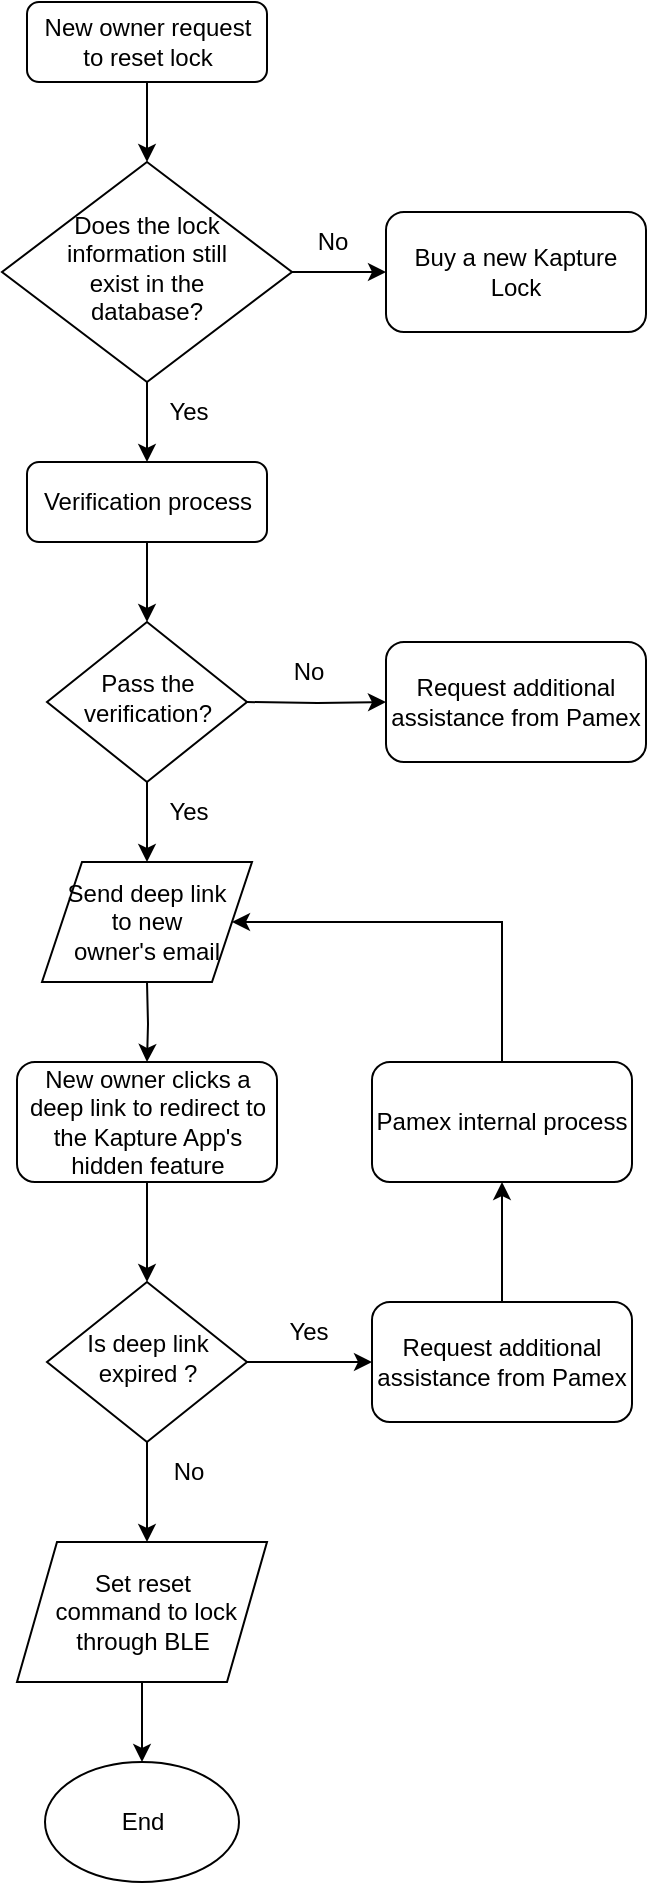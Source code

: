 <mxfile version="21.3.4" type="github">
  <diagram id="C5RBs43oDa-KdzZeNtuy" name="Page-1">
    <mxGraphModel dx="1007" dy="506" grid="1" gridSize="10" guides="1" tooltips="1" connect="1" arrows="1" fold="1" page="1" pageScale="1" pageWidth="827" pageHeight="1169" math="0" shadow="0">
      <root>
        <mxCell id="WIyWlLk6GJQsqaUBKTNV-0" />
        <mxCell id="WIyWlLk6GJQsqaUBKTNV-1" parent="WIyWlLk6GJQsqaUBKTNV-0" />
        <mxCell id="nUuFuTUnywf7_QC4D2Dj-24" style="edgeStyle=orthogonalEdgeStyle;rounded=0;orthogonalLoop=1;jettySize=auto;html=1;exitX=0.5;exitY=1;exitDx=0;exitDy=0;entryX=0.5;entryY=0;entryDx=0;entryDy=0;" edge="1" parent="WIyWlLk6GJQsqaUBKTNV-1" source="nUuFuTUnywf7_QC4D2Dj-0" target="nUuFuTUnywf7_QC4D2Dj-23">
          <mxGeometry relative="1" as="geometry" />
        </mxCell>
        <mxCell id="nUuFuTUnywf7_QC4D2Dj-0" value="New owner request &lt;br&gt;to reset lock" style="rounded=1;whiteSpace=wrap;html=1;fontSize=12;glass=0;strokeWidth=1;shadow=0;" vertex="1" parent="WIyWlLk6GJQsqaUBKTNV-1">
          <mxGeometry x="302.5" y="40" width="120" height="40" as="geometry" />
        </mxCell>
        <mxCell id="nUuFuTUnywf7_QC4D2Dj-27" style="edgeStyle=orthogonalEdgeStyle;rounded=0;orthogonalLoop=1;jettySize=auto;html=1;exitX=0.5;exitY=1;exitDx=0;exitDy=0;entryX=0.5;entryY=0;entryDx=0;entryDy=0;" edge="1" parent="WIyWlLk6GJQsqaUBKTNV-1" source="nUuFuTUnywf7_QC4D2Dj-1" target="nUuFuTUnywf7_QC4D2Dj-3">
          <mxGeometry relative="1" as="geometry" />
        </mxCell>
        <mxCell id="nUuFuTUnywf7_QC4D2Dj-1" value="Verification process" style="rounded=1;whiteSpace=wrap;html=1;fontSize=12;glass=0;strokeWidth=1;shadow=0;" vertex="1" parent="WIyWlLk6GJQsqaUBKTNV-1">
          <mxGeometry x="302.5" y="270" width="120" height="40" as="geometry" />
        </mxCell>
        <mxCell id="nUuFuTUnywf7_QC4D2Dj-31" style="edgeStyle=orthogonalEdgeStyle;rounded=0;orthogonalLoop=1;jettySize=auto;html=1;exitX=0.5;exitY=1;exitDx=0;exitDy=0;entryX=0.5;entryY=0;entryDx=0;entryDy=0;" edge="1" parent="WIyWlLk6GJQsqaUBKTNV-1" source="nUuFuTUnywf7_QC4D2Dj-3" target="nUuFuTUnywf7_QC4D2Dj-29">
          <mxGeometry relative="1" as="geometry" />
        </mxCell>
        <mxCell id="nUuFuTUnywf7_QC4D2Dj-3" value="Pass the verification?" style="rhombus;whiteSpace=wrap;html=1;shadow=0;fontFamily=Helvetica;fontSize=12;align=center;strokeWidth=1;spacing=6;spacingTop=-4;" vertex="1" parent="WIyWlLk6GJQsqaUBKTNV-1">
          <mxGeometry x="312.5" y="350" width="100" height="80" as="geometry" />
        </mxCell>
        <mxCell id="nUuFuTUnywf7_QC4D2Dj-12" style="edgeStyle=orthogonalEdgeStyle;rounded=0;orthogonalLoop=1;jettySize=auto;html=1;exitX=0.5;exitY=1;exitDx=0;exitDy=0;entryX=0.5;entryY=0;entryDx=0;entryDy=0;" edge="1" parent="WIyWlLk6GJQsqaUBKTNV-1" target="nUuFuTUnywf7_QC4D2Dj-10">
          <mxGeometry relative="1" as="geometry">
            <mxPoint x="362.5" y="530" as="sourcePoint" />
          </mxGeometry>
        </mxCell>
        <mxCell id="nUuFuTUnywf7_QC4D2Dj-15" style="edgeStyle=orthogonalEdgeStyle;rounded=0;orthogonalLoop=1;jettySize=auto;html=1;exitX=0.5;exitY=1;exitDx=0;exitDy=0;entryX=0.5;entryY=0;entryDx=0;entryDy=0;" edge="1" parent="WIyWlLk6GJQsqaUBKTNV-1" source="nUuFuTUnywf7_QC4D2Dj-9">
          <mxGeometry relative="1" as="geometry">
            <mxPoint x="362.5" y="810" as="targetPoint" />
          </mxGeometry>
        </mxCell>
        <mxCell id="nUuFuTUnywf7_QC4D2Dj-37" style="edgeStyle=orthogonalEdgeStyle;rounded=0;orthogonalLoop=1;jettySize=auto;html=1;exitX=1;exitY=0.5;exitDx=0;exitDy=0;" edge="1" parent="WIyWlLk6GJQsqaUBKTNV-1" source="nUuFuTUnywf7_QC4D2Dj-9" target="nUuFuTUnywf7_QC4D2Dj-36">
          <mxGeometry relative="1" as="geometry" />
        </mxCell>
        <mxCell id="nUuFuTUnywf7_QC4D2Dj-9" value="Is deep link expired ?" style="rhombus;whiteSpace=wrap;html=1;shadow=0;fontFamily=Helvetica;fontSize=12;align=center;strokeWidth=1;spacing=6;spacingTop=-4;" vertex="1" parent="WIyWlLk6GJQsqaUBKTNV-1">
          <mxGeometry x="312.5" y="680" width="100" height="80" as="geometry" />
        </mxCell>
        <mxCell id="nUuFuTUnywf7_QC4D2Dj-13" style="edgeStyle=orthogonalEdgeStyle;rounded=0;orthogonalLoop=1;jettySize=auto;html=1;exitX=0.5;exitY=1;exitDx=0;exitDy=0;entryX=0.5;entryY=0;entryDx=0;entryDy=0;" edge="1" parent="WIyWlLk6GJQsqaUBKTNV-1" source="nUuFuTUnywf7_QC4D2Dj-10" target="nUuFuTUnywf7_QC4D2Dj-9">
          <mxGeometry relative="1" as="geometry" />
        </mxCell>
        <mxCell id="nUuFuTUnywf7_QC4D2Dj-10" value="New owner clicks a deep link to redirect to the Kapture App&#39;s hidden feature" style="rounded=1;whiteSpace=wrap;html=1;fontSize=12;glass=0;strokeWidth=1;shadow=0;" vertex="1" parent="WIyWlLk6GJQsqaUBKTNV-1">
          <mxGeometry x="297.5" y="570" width="130" height="60" as="geometry" />
        </mxCell>
        <mxCell id="nUuFuTUnywf7_QC4D2Dj-16" value="No" style="text;html=1;align=center;verticalAlign=middle;resizable=0;points=[];autosize=1;strokeColor=none;fillColor=none;" vertex="1" parent="WIyWlLk6GJQsqaUBKTNV-1">
          <mxGeometry x="362.5" y="760" width="40" height="30" as="geometry" />
        </mxCell>
        <mxCell id="nUuFuTUnywf7_QC4D2Dj-34" style="edgeStyle=orthogonalEdgeStyle;rounded=0;orthogonalLoop=1;jettySize=auto;html=1;exitX=0.5;exitY=1;exitDx=0;exitDy=0;entryX=0.5;entryY=0;entryDx=0;entryDy=0;" edge="1" parent="WIyWlLk6GJQsqaUBKTNV-1" source="nUuFuTUnywf7_QC4D2Dj-17" target="nUuFuTUnywf7_QC4D2Dj-33">
          <mxGeometry relative="1" as="geometry" />
        </mxCell>
        <mxCell id="nUuFuTUnywf7_QC4D2Dj-17" value="Set reset&lt;br&gt;&amp;nbsp;command&amp;nbsp;to lock through BLE" style="shape=parallelogram;perimeter=parallelogramPerimeter;whiteSpace=wrap;html=1;fixedSize=1;" vertex="1" parent="WIyWlLk6GJQsqaUBKTNV-1">
          <mxGeometry x="297.5" y="810" width="125" height="70" as="geometry" />
        </mxCell>
        <mxCell id="nUuFuTUnywf7_QC4D2Dj-25" style="edgeStyle=orthogonalEdgeStyle;rounded=0;orthogonalLoop=1;jettySize=auto;html=1;exitX=0.5;exitY=1;exitDx=0;exitDy=0;entryX=0.5;entryY=0;entryDx=0;entryDy=0;" edge="1" parent="WIyWlLk6GJQsqaUBKTNV-1" source="nUuFuTUnywf7_QC4D2Dj-23" target="nUuFuTUnywf7_QC4D2Dj-1">
          <mxGeometry relative="1" as="geometry" />
        </mxCell>
        <mxCell id="nUuFuTUnywf7_QC4D2Dj-45" style="edgeStyle=orthogonalEdgeStyle;rounded=0;orthogonalLoop=1;jettySize=auto;html=1;exitX=1;exitY=0.5;exitDx=0;exitDy=0;entryX=0;entryY=0.5;entryDx=0;entryDy=0;" edge="1" parent="WIyWlLk6GJQsqaUBKTNV-1" source="nUuFuTUnywf7_QC4D2Dj-23" target="nUuFuTUnywf7_QC4D2Dj-40">
          <mxGeometry relative="1" as="geometry" />
        </mxCell>
        <mxCell id="nUuFuTUnywf7_QC4D2Dj-23" value="Does the lock information still &lt;br&gt;exist in the &lt;br&gt;database?" style="rhombus;whiteSpace=wrap;html=1;shadow=0;fontFamily=Helvetica;fontSize=12;align=center;strokeWidth=1;spacing=6;spacingTop=-4;" vertex="1" parent="WIyWlLk6GJQsqaUBKTNV-1">
          <mxGeometry x="290" y="120" width="145" height="110" as="geometry" />
        </mxCell>
        <mxCell id="nUuFuTUnywf7_QC4D2Dj-26" value="Yes" style="text;html=1;align=center;verticalAlign=middle;resizable=0;points=[];autosize=1;strokeColor=none;fillColor=none;" vertex="1" parent="WIyWlLk6GJQsqaUBKTNV-1">
          <mxGeometry x="362.5" y="230" width="40" height="30" as="geometry" />
        </mxCell>
        <mxCell id="nUuFuTUnywf7_QC4D2Dj-29" value="Send deep link &lt;br&gt;to new &lt;br&gt;owner&#39;s email" style="shape=parallelogram;perimeter=parallelogramPerimeter;whiteSpace=wrap;html=1;fixedSize=1;" vertex="1" parent="WIyWlLk6GJQsqaUBKTNV-1">
          <mxGeometry x="310" y="470" width="105" height="60" as="geometry" />
        </mxCell>
        <mxCell id="nUuFuTUnywf7_QC4D2Dj-32" value="Yes" style="text;html=1;align=center;verticalAlign=middle;resizable=0;points=[];autosize=1;strokeColor=none;fillColor=none;" vertex="1" parent="WIyWlLk6GJQsqaUBKTNV-1">
          <mxGeometry x="362.5" y="430" width="40" height="30" as="geometry" />
        </mxCell>
        <mxCell id="nUuFuTUnywf7_QC4D2Dj-33" value="End" style="ellipse;whiteSpace=wrap;html=1;" vertex="1" parent="WIyWlLk6GJQsqaUBKTNV-1">
          <mxGeometry x="311.5" y="920" width="97" height="60" as="geometry" />
        </mxCell>
        <mxCell id="nUuFuTUnywf7_QC4D2Dj-48" style="edgeStyle=orthogonalEdgeStyle;rounded=0;orthogonalLoop=1;jettySize=auto;html=1;exitX=0.5;exitY=0;exitDx=0;exitDy=0;entryX=0.5;entryY=1;entryDx=0;entryDy=0;" edge="1" parent="WIyWlLk6GJQsqaUBKTNV-1" source="nUuFuTUnywf7_QC4D2Dj-36" target="nUuFuTUnywf7_QC4D2Dj-46">
          <mxGeometry relative="1" as="geometry" />
        </mxCell>
        <mxCell id="nUuFuTUnywf7_QC4D2Dj-36" value="Request&amp;nbsp;additional assistance from Pamex" style="rounded=1;whiteSpace=wrap;html=1;fontSize=12;glass=0;strokeWidth=1;shadow=0;" vertex="1" parent="WIyWlLk6GJQsqaUBKTNV-1">
          <mxGeometry x="475" y="690" width="130" height="60" as="geometry" />
        </mxCell>
        <mxCell id="nUuFuTUnywf7_QC4D2Dj-38" value="Yes" style="text;html=1;align=center;verticalAlign=middle;resizable=0;points=[];autosize=1;strokeColor=none;fillColor=none;" vertex="1" parent="WIyWlLk6GJQsqaUBKTNV-1">
          <mxGeometry x="422.5" y="690" width="40" height="30" as="geometry" />
        </mxCell>
        <mxCell id="nUuFuTUnywf7_QC4D2Dj-40" value="Buy a new Kapture Lock" style="rounded=1;whiteSpace=wrap;html=1;fontSize=12;glass=0;strokeWidth=1;shadow=0;" vertex="1" parent="WIyWlLk6GJQsqaUBKTNV-1">
          <mxGeometry x="482" y="145" width="130" height="60" as="geometry" />
        </mxCell>
        <mxCell id="nUuFuTUnywf7_QC4D2Dj-41" value="No" style="text;html=1;align=center;verticalAlign=middle;resizable=0;points=[];autosize=1;strokeColor=none;fillColor=none;" vertex="1" parent="WIyWlLk6GJQsqaUBKTNV-1">
          <mxGeometry x="435" y="145" width="40" height="30" as="geometry" />
        </mxCell>
        <mxCell id="nUuFuTUnywf7_QC4D2Dj-42" style="edgeStyle=orthogonalEdgeStyle;rounded=0;orthogonalLoop=1;jettySize=auto;html=1;exitX=1;exitY=0.5;exitDx=0;exitDy=0;" edge="1" parent="WIyWlLk6GJQsqaUBKTNV-1" target="nUuFuTUnywf7_QC4D2Dj-43">
          <mxGeometry relative="1" as="geometry">
            <mxPoint x="412.5" y="390" as="sourcePoint" />
          </mxGeometry>
        </mxCell>
        <mxCell id="nUuFuTUnywf7_QC4D2Dj-43" value="Request&amp;nbsp;additional assistance from Pamex" style="rounded=1;whiteSpace=wrap;html=1;fontSize=12;glass=0;strokeWidth=1;shadow=0;" vertex="1" parent="WIyWlLk6GJQsqaUBKTNV-1">
          <mxGeometry x="482" y="360" width="130" height="60" as="geometry" />
        </mxCell>
        <mxCell id="nUuFuTUnywf7_QC4D2Dj-44" value="No" style="text;html=1;align=center;verticalAlign=middle;resizable=0;points=[];autosize=1;strokeColor=none;fillColor=none;" vertex="1" parent="WIyWlLk6GJQsqaUBKTNV-1">
          <mxGeometry x="422.5" y="360" width="40" height="30" as="geometry" />
        </mxCell>
        <mxCell id="nUuFuTUnywf7_QC4D2Dj-47" style="edgeStyle=orthogonalEdgeStyle;rounded=0;orthogonalLoop=1;jettySize=auto;html=1;exitX=0.5;exitY=0;exitDx=0;exitDy=0;entryX=1;entryY=0.5;entryDx=0;entryDy=0;" edge="1" parent="WIyWlLk6GJQsqaUBKTNV-1" source="nUuFuTUnywf7_QC4D2Dj-46" target="nUuFuTUnywf7_QC4D2Dj-29">
          <mxGeometry relative="1" as="geometry">
            <Array as="points">
              <mxPoint x="540" y="500" />
            </Array>
          </mxGeometry>
        </mxCell>
        <mxCell id="nUuFuTUnywf7_QC4D2Dj-46" value="Pamex internal process" style="rounded=1;whiteSpace=wrap;html=1;fontSize=12;glass=0;strokeWidth=1;shadow=0;" vertex="1" parent="WIyWlLk6GJQsqaUBKTNV-1">
          <mxGeometry x="475" y="570" width="130" height="60" as="geometry" />
        </mxCell>
      </root>
    </mxGraphModel>
  </diagram>
</mxfile>
